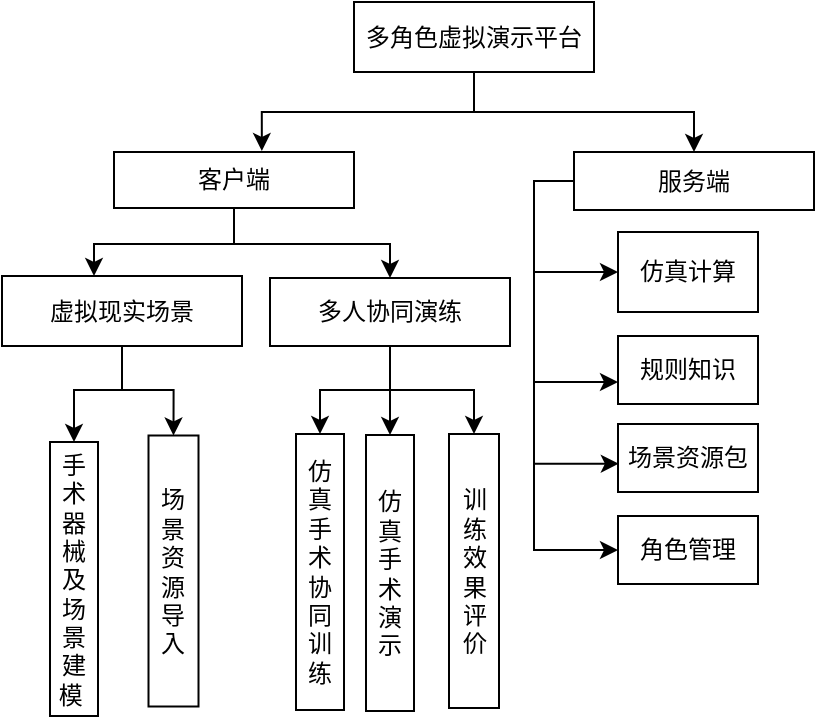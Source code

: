 <mxfile version="21.1.2" type="github">
  <diagram id="C5RBs43oDa-KdzZeNtuy" name="Page-1">
    <mxGraphModel dx="868" dy="488" grid="0" gridSize="10" guides="1" tooltips="1" connect="1" arrows="1" fold="1" page="1" pageScale="1" pageWidth="827" pageHeight="1169" math="0" shadow="0">
      <root>
        <mxCell id="WIyWlLk6GJQsqaUBKTNV-0" />
        <mxCell id="WIyWlLk6GJQsqaUBKTNV-1" parent="WIyWlLk6GJQsqaUBKTNV-0" />
        <mxCell id="wouNu7mIaHIUvUKDP-52-9" style="edgeStyle=orthogonalEdgeStyle;rounded=0;orthogonalLoop=1;jettySize=auto;html=1;entryX=0.616;entryY=-0.018;entryDx=0;entryDy=0;entryPerimeter=0;" parent="WIyWlLk6GJQsqaUBKTNV-1" source="wouNu7mIaHIUvUKDP-52-0" target="wouNu7mIaHIUvUKDP-52-1" edge="1">
          <mxGeometry relative="1" as="geometry" />
        </mxCell>
        <mxCell id="wouNu7mIaHIUvUKDP-52-10" style="edgeStyle=orthogonalEdgeStyle;rounded=0;orthogonalLoop=1;jettySize=auto;html=1;exitX=0.5;exitY=1;exitDx=0;exitDy=0;entryX=0.5;entryY=0;entryDx=0;entryDy=0;" parent="WIyWlLk6GJQsqaUBKTNV-1" source="wouNu7mIaHIUvUKDP-52-0" target="wouNu7mIaHIUvUKDP-52-2" edge="1">
          <mxGeometry relative="1" as="geometry" />
        </mxCell>
        <mxCell id="wouNu7mIaHIUvUKDP-52-0" value="多角色虚拟演示平台" style="rounded=0;whiteSpace=wrap;html=1;" parent="WIyWlLk6GJQsqaUBKTNV-1" vertex="1">
          <mxGeometry x="350" y="90" width="120" height="35" as="geometry" />
        </mxCell>
        <mxCell id="wouNu7mIaHIUvUKDP-52-17" style="edgeStyle=orthogonalEdgeStyle;rounded=0;orthogonalLoop=1;jettySize=auto;html=1;" parent="WIyWlLk6GJQsqaUBKTNV-1" source="wouNu7mIaHIUvUKDP-52-1" target="wouNu7mIaHIUvUKDP-52-7" edge="1">
          <mxGeometry relative="1" as="geometry">
            <Array as="points">
              <mxPoint x="290" y="211" />
              <mxPoint x="368" y="211" />
            </Array>
          </mxGeometry>
        </mxCell>
        <mxCell id="wouNu7mIaHIUvUKDP-52-18" style="edgeStyle=orthogonalEdgeStyle;rounded=0;orthogonalLoop=1;jettySize=auto;html=1;" parent="WIyWlLk6GJQsqaUBKTNV-1" source="wouNu7mIaHIUvUKDP-52-1" target="wouNu7mIaHIUvUKDP-52-8" edge="1">
          <mxGeometry relative="1" as="geometry">
            <Array as="points">
              <mxPoint x="290" y="211" />
              <mxPoint x="220" y="211" />
            </Array>
          </mxGeometry>
        </mxCell>
        <mxCell id="wouNu7mIaHIUvUKDP-52-1" value="客户端" style="rounded=0;whiteSpace=wrap;html=1;" parent="WIyWlLk6GJQsqaUBKTNV-1" vertex="1">
          <mxGeometry x="230" y="165" width="120" height="28" as="geometry" />
        </mxCell>
        <mxCell id="wouNu7mIaHIUvUKDP-52-11" style="edgeStyle=orthogonalEdgeStyle;rounded=0;orthogonalLoop=1;jettySize=auto;html=1;exitX=0;exitY=0.5;exitDx=0;exitDy=0;entryX=0;entryY=0.5;entryDx=0;entryDy=0;" parent="WIyWlLk6GJQsqaUBKTNV-1" source="wouNu7mIaHIUvUKDP-52-2" target="wouNu7mIaHIUvUKDP-52-4" edge="1">
          <mxGeometry relative="1" as="geometry" />
        </mxCell>
        <mxCell id="wouNu7mIaHIUvUKDP-52-39" style="edgeStyle=orthogonalEdgeStyle;rounded=0;orthogonalLoop=1;jettySize=auto;html=1;entryX=0;entryY=0.668;entryDx=0;entryDy=0;entryPerimeter=0;" parent="WIyWlLk6GJQsqaUBKTNV-1" source="wouNu7mIaHIUvUKDP-52-2" target="wouNu7mIaHIUvUKDP-52-5" edge="1">
          <mxGeometry relative="1" as="geometry">
            <Array as="points">
              <mxPoint x="440" y="180" />
              <mxPoint x="440" y="280" />
              <mxPoint x="482" y="280" />
            </Array>
          </mxGeometry>
        </mxCell>
        <mxCell id="wouNu7mIaHIUvUKDP-52-40" style="edgeStyle=orthogonalEdgeStyle;rounded=0;orthogonalLoop=1;jettySize=auto;html=1;entryX=0.006;entryY=0.584;entryDx=0;entryDy=0;entryPerimeter=0;" parent="WIyWlLk6GJQsqaUBKTNV-1" source="wouNu7mIaHIUvUKDP-52-2" target="wouNu7mIaHIUvUKDP-52-6" edge="1">
          <mxGeometry relative="1" as="geometry">
            <Array as="points">
              <mxPoint x="440" y="180" />
              <mxPoint x="440" y="321" />
            </Array>
          </mxGeometry>
        </mxCell>
        <mxCell id="wouNu7mIaHIUvUKDP-52-41" style="edgeStyle=orthogonalEdgeStyle;rounded=0;orthogonalLoop=1;jettySize=auto;html=1;entryX=0;entryY=0.5;entryDx=0;entryDy=0;" parent="WIyWlLk6GJQsqaUBKTNV-1" source="wouNu7mIaHIUvUKDP-52-2" target="wouNu7mIaHIUvUKDP-52-3" edge="1">
          <mxGeometry relative="1" as="geometry">
            <Array as="points">
              <mxPoint x="440" y="180" />
              <mxPoint x="440" y="364" />
            </Array>
          </mxGeometry>
        </mxCell>
        <mxCell id="wouNu7mIaHIUvUKDP-52-2" value="服务端" style="rounded=0;whiteSpace=wrap;html=1;" parent="WIyWlLk6GJQsqaUBKTNV-1" vertex="1">
          <mxGeometry x="460" y="165" width="120" height="29" as="geometry" />
        </mxCell>
        <mxCell id="wouNu7mIaHIUvUKDP-52-3" value="角色管理" style="rounded=0;whiteSpace=wrap;html=1;" parent="WIyWlLk6GJQsqaUBKTNV-1" vertex="1">
          <mxGeometry x="482" y="347" width="70" height="34" as="geometry" />
        </mxCell>
        <mxCell id="wouNu7mIaHIUvUKDP-52-4" value="仿真计算" style="rounded=0;whiteSpace=wrap;html=1;" parent="WIyWlLk6GJQsqaUBKTNV-1" vertex="1">
          <mxGeometry x="482" y="205" width="70" height="40" as="geometry" />
        </mxCell>
        <mxCell id="wouNu7mIaHIUvUKDP-52-5" value="规则知识" style="rounded=0;whiteSpace=wrap;html=1;" parent="WIyWlLk6GJQsqaUBKTNV-1" vertex="1">
          <mxGeometry x="482" y="257" width="70" height="34" as="geometry" />
        </mxCell>
        <mxCell id="wouNu7mIaHIUvUKDP-52-6" value="场景资源包" style="rounded=0;whiteSpace=wrap;html=1;" parent="WIyWlLk6GJQsqaUBKTNV-1" vertex="1">
          <mxGeometry x="482" y="301" width="70" height="34" as="geometry" />
        </mxCell>
        <mxCell id="wouNu7mIaHIUvUKDP-52-44" style="edgeStyle=orthogonalEdgeStyle;rounded=0;orthogonalLoop=1;jettySize=auto;html=1;entryX=0;entryY=0.5;entryDx=0;entryDy=0;" parent="WIyWlLk6GJQsqaUBKTNV-1" source="wouNu7mIaHIUvUKDP-52-7" target="wouNu7mIaHIUvUKDP-52-22" edge="1">
          <mxGeometry relative="1" as="geometry" />
        </mxCell>
        <mxCell id="wouNu7mIaHIUvUKDP-52-45" style="edgeStyle=orthogonalEdgeStyle;rounded=0;orthogonalLoop=1;jettySize=auto;html=1;entryX=0;entryY=0.5;entryDx=0;entryDy=0;" parent="WIyWlLk6GJQsqaUBKTNV-1" source="wouNu7mIaHIUvUKDP-52-7" target="wouNu7mIaHIUvUKDP-52-21" edge="1">
          <mxGeometry relative="1" as="geometry" />
        </mxCell>
        <mxCell id="wouNu7mIaHIUvUKDP-52-46" style="edgeStyle=orthogonalEdgeStyle;rounded=0;orthogonalLoop=1;jettySize=auto;html=1;" parent="WIyWlLk6GJQsqaUBKTNV-1" source="wouNu7mIaHIUvUKDP-52-7" target="wouNu7mIaHIUvUKDP-52-23" edge="1">
          <mxGeometry relative="1" as="geometry" />
        </mxCell>
        <mxCell id="wouNu7mIaHIUvUKDP-52-7" value="多人协同演练" style="rounded=0;whiteSpace=wrap;html=1;" parent="WIyWlLk6GJQsqaUBKTNV-1" vertex="1">
          <mxGeometry x="308" y="228" width="120" height="34" as="geometry" />
        </mxCell>
        <mxCell id="WMQxXUnmuwvgZZasIsA3-0" style="edgeStyle=orthogonalEdgeStyle;rounded=0;orthogonalLoop=1;jettySize=auto;html=1;entryX=0;entryY=0.5;entryDx=0;entryDy=0;" edge="1" parent="WIyWlLk6GJQsqaUBKTNV-1" source="wouNu7mIaHIUvUKDP-52-8" target="wouNu7mIaHIUvUKDP-52-19">
          <mxGeometry relative="1" as="geometry">
            <Array as="points">
              <mxPoint x="234" y="284" />
              <mxPoint x="210" y="284" />
            </Array>
          </mxGeometry>
        </mxCell>
        <mxCell id="WMQxXUnmuwvgZZasIsA3-2" style="edgeStyle=orthogonalEdgeStyle;rounded=0;orthogonalLoop=1;jettySize=auto;html=1;entryX=0;entryY=0.5;entryDx=0;entryDy=0;" edge="1" parent="WIyWlLk6GJQsqaUBKTNV-1" source="wouNu7mIaHIUvUKDP-52-8" target="wouNu7mIaHIUvUKDP-52-20">
          <mxGeometry relative="1" as="geometry">
            <Array as="points">
              <mxPoint x="234" y="284" />
              <mxPoint x="260" y="284" />
            </Array>
          </mxGeometry>
        </mxCell>
        <mxCell id="wouNu7mIaHIUvUKDP-52-8" value="虚拟现实场景" style="rounded=0;whiteSpace=wrap;html=1;" parent="WIyWlLk6GJQsqaUBKTNV-1" vertex="1">
          <mxGeometry x="174" y="227" width="120" height="35" as="geometry" />
        </mxCell>
        <mxCell id="wouNu7mIaHIUvUKDP-52-19" value="手术器械及场景建模&amp;nbsp;" style="rounded=0;whiteSpace=wrap;html=1;horizontal=0;rotation=90;" parent="WIyWlLk6GJQsqaUBKTNV-1" vertex="1">
          <mxGeometry x="141.5" y="366.5" width="137" height="24" as="geometry" />
        </mxCell>
        <mxCell id="wouNu7mIaHIUvUKDP-52-20" value="场景资源导入" style="rounded=0;whiteSpace=wrap;html=1;horizontal=0;rotation=90;" parent="WIyWlLk6GJQsqaUBKTNV-1" vertex="1">
          <mxGeometry x="192" y="362" width="135.5" height="25" as="geometry" />
        </mxCell>
        <mxCell id="wouNu7mIaHIUvUKDP-52-21" value="仿真手术演示" style="rounded=0;whiteSpace=wrap;html=1;horizontal=0;rotation=90;" parent="WIyWlLk6GJQsqaUBKTNV-1" vertex="1">
          <mxGeometry x="299" y="363.5" width="138" height="24" as="geometry" />
        </mxCell>
        <mxCell id="wouNu7mIaHIUvUKDP-52-22" value="仿真手术协同训练" style="rounded=0;whiteSpace=wrap;html=1;horizontal=0;rotation=90;" parent="WIyWlLk6GJQsqaUBKTNV-1" vertex="1">
          <mxGeometry x="264" y="363" width="138" height="24" as="geometry" />
        </mxCell>
        <mxCell id="wouNu7mIaHIUvUKDP-52-23" value="训练效果评价" style="rounded=0;whiteSpace=wrap;html=1;horizontal=0;rotation=90;" parent="WIyWlLk6GJQsqaUBKTNV-1" vertex="1">
          <mxGeometry x="341.5" y="362" width="137" height="25" as="geometry" />
        </mxCell>
      </root>
    </mxGraphModel>
  </diagram>
</mxfile>
